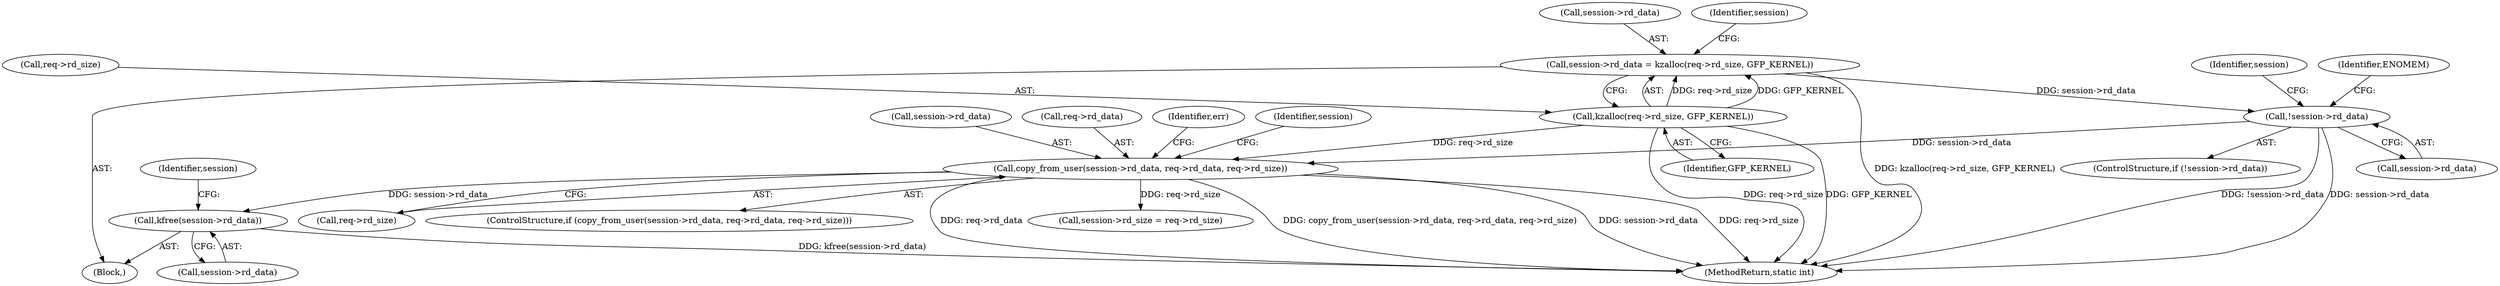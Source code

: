 digraph "0_linux_0a9ab9bdb3e891762553f667066190c1d22ad62b@API" {
"1000299" [label="(Call,kfree(session->rd_data))"];
"1000125" [label="(Call,copy_from_user(session->rd_data, req->rd_data, req->rd_size))"];
"1000117" [label="(Call,!session->rd_data)"];
"1000107" [label="(Call,session->rd_data = kzalloc(req->rd_size, GFP_KERNEL))"];
"1000111" [label="(Call,kzalloc(req->rd_size, GFP_KERNEL))"];
"1000108" [label="(Call,session->rd_data)"];
"1000116" [label="(ControlStructure,if (!session->rd_data))"];
"1000111" [label="(Call,kzalloc(req->rd_size, GFP_KERNEL))"];
"1000117" [label="(Call,!session->rd_data)"];
"1000125" [label="(Call,copy_from_user(session->rd_data, req->rd_data, req->rd_size))"];
"1000299" [label="(Call,kfree(session->rd_data))"];
"1000115" [label="(Identifier,GFP_KERNEL)"];
"1000127" [label="(Identifier,session)"];
"1000119" [label="(Identifier,session)"];
"1000124" [label="(ControlStructure,if (copy_from_user(session->rd_data, req->rd_data, req->rd_size)))"];
"1000118" [label="(Call,session->rd_data)"];
"1000141" [label="(Call,session->rd_size = req->rd_size)"];
"1000300" [label="(Call,session->rd_data)"];
"1000123" [label="(Identifier,ENOMEM)"];
"1000129" [label="(Call,req->rd_data)"];
"1000137" [label="(Identifier,err)"];
"1000112" [label="(Call,req->rd_size)"];
"1000310" [label="(MethodReturn,static int)"];
"1000107" [label="(Call,session->rd_data = kzalloc(req->rd_size, GFP_KERNEL))"];
"1000143" [label="(Identifier,session)"];
"1000126" [label="(Call,session->rd_data)"];
"1000104" [label="(Block,)"];
"1000132" [label="(Call,req->rd_size)"];
"1000305" [label="(Identifier,session)"];
"1000299" -> "1000104"  [label="AST: "];
"1000299" -> "1000300"  [label="CFG: "];
"1000300" -> "1000299"  [label="AST: "];
"1000305" -> "1000299"  [label="CFG: "];
"1000299" -> "1000310"  [label="DDG: kfree(session->rd_data)"];
"1000125" -> "1000299"  [label="DDG: session->rd_data"];
"1000125" -> "1000124"  [label="AST: "];
"1000125" -> "1000132"  [label="CFG: "];
"1000126" -> "1000125"  [label="AST: "];
"1000129" -> "1000125"  [label="AST: "];
"1000132" -> "1000125"  [label="AST: "];
"1000137" -> "1000125"  [label="CFG: "];
"1000143" -> "1000125"  [label="CFG: "];
"1000125" -> "1000310"  [label="DDG: copy_from_user(session->rd_data, req->rd_data, req->rd_size)"];
"1000125" -> "1000310"  [label="DDG: session->rd_data"];
"1000125" -> "1000310"  [label="DDG: req->rd_size"];
"1000125" -> "1000310"  [label="DDG: req->rd_data"];
"1000117" -> "1000125"  [label="DDG: session->rd_data"];
"1000111" -> "1000125"  [label="DDG: req->rd_size"];
"1000125" -> "1000141"  [label="DDG: req->rd_size"];
"1000117" -> "1000116"  [label="AST: "];
"1000117" -> "1000118"  [label="CFG: "];
"1000118" -> "1000117"  [label="AST: "];
"1000123" -> "1000117"  [label="CFG: "];
"1000127" -> "1000117"  [label="CFG: "];
"1000117" -> "1000310"  [label="DDG: session->rd_data"];
"1000117" -> "1000310"  [label="DDG: !session->rd_data"];
"1000107" -> "1000117"  [label="DDG: session->rd_data"];
"1000107" -> "1000104"  [label="AST: "];
"1000107" -> "1000111"  [label="CFG: "];
"1000108" -> "1000107"  [label="AST: "];
"1000111" -> "1000107"  [label="AST: "];
"1000119" -> "1000107"  [label="CFG: "];
"1000107" -> "1000310"  [label="DDG: kzalloc(req->rd_size, GFP_KERNEL)"];
"1000111" -> "1000107"  [label="DDG: req->rd_size"];
"1000111" -> "1000107"  [label="DDG: GFP_KERNEL"];
"1000111" -> "1000115"  [label="CFG: "];
"1000112" -> "1000111"  [label="AST: "];
"1000115" -> "1000111"  [label="AST: "];
"1000111" -> "1000310"  [label="DDG: GFP_KERNEL"];
"1000111" -> "1000310"  [label="DDG: req->rd_size"];
}
